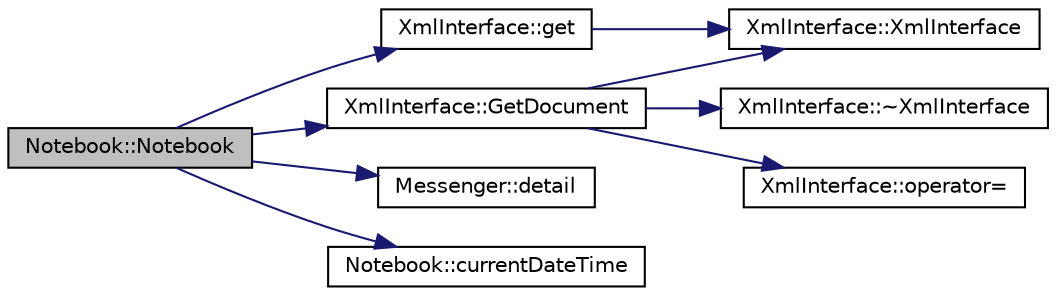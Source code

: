 digraph "Notebook::Notebook"
{
  edge [fontname="Helvetica",fontsize="10",labelfontname="Helvetica",labelfontsize="10"];
  node [fontname="Helvetica",fontsize="10",shape=record];
  rankdir="LR";
  Node1 [label="Notebook::Notebook",height=0.2,width=0.4,color="black", fillcolor="grey75", style="filled", fontcolor="black"];
  Node1 -> Node2 [color="midnightblue",fontsize="10",style="solid",fontname="Helvetica"];
  Node2 [label="XmlInterface::get",height=0.2,width=0.4,color="black", fillcolor="white", style="filled",URL="$d1/df9/class_xml_interface.html#a5a437bc25ac0f9ecc65cdebf6c664ad0"];
  Node2 -> Node3 [color="midnightblue",fontsize="10",style="solid",fontname="Helvetica"];
  Node3 [label="XmlInterface::XmlInterface",height=0.2,width=0.4,color="black", fillcolor="white", style="filled",URL="$d1/df9/class_xml_interface.html#a9924d1a9f16987091b58c70ed13a5718"];
  Node1 -> Node4 [color="midnightblue",fontsize="10",style="solid",fontname="Helvetica"];
  Node4 [label="XmlInterface::GetDocument",height=0.2,width=0.4,color="black", fillcolor="white", style="filled",URL="$d1/df9/class_xml_interface.html#a3c935eddf6f5905cf461c1cef806e38a"];
  Node4 -> Node5 [color="midnightblue",fontsize="10",style="solid",fontname="Helvetica"];
  Node5 [label="XmlInterface::~XmlInterface",height=0.2,width=0.4,color="black", fillcolor="white", style="filled",URL="$d1/df9/class_xml_interface.html#a9326df5bd548bd9a40b62dee6a2e3025",tooltip="Default destructor that deletes the instance when its called. "];
  Node4 -> Node3 [color="midnightblue",fontsize="10",style="solid",fontname="Helvetica"];
  Node4 -> Node6 [color="midnightblue",fontsize="10",style="solid",fontname="Helvetica"];
  Node6 [label="XmlInterface::operator=",height=0.2,width=0.4,color="black", fillcolor="white", style="filled",URL="$d1/df9/class_xml_interface.html#ac853fae42b1b3446a00a0d37e50d670d",tooltip="copy constructor "];
  Node1 -> Node7 [color="midnightblue",fontsize="10",style="solid",fontname="Helvetica"];
  Node7 [label="Messenger::detail",height=0.2,width=0.4,color="black", fillcolor="white", style="filled",URL="$d6/dc9/class_messenger.html#a24d0db0aece5830b3de62310f5753be8"];
  Node1 -> Node8 [color="midnightblue",fontsize="10",style="solid",fontname="Helvetica"];
  Node8 [label="Notebook::currentDateTime",height=0.2,width=0.4,color="black", fillcolor="white", style="filled",URL="$d0/d51/class_notebook.html#ab2073f499cef13062a385180fe0085bf"];
}
